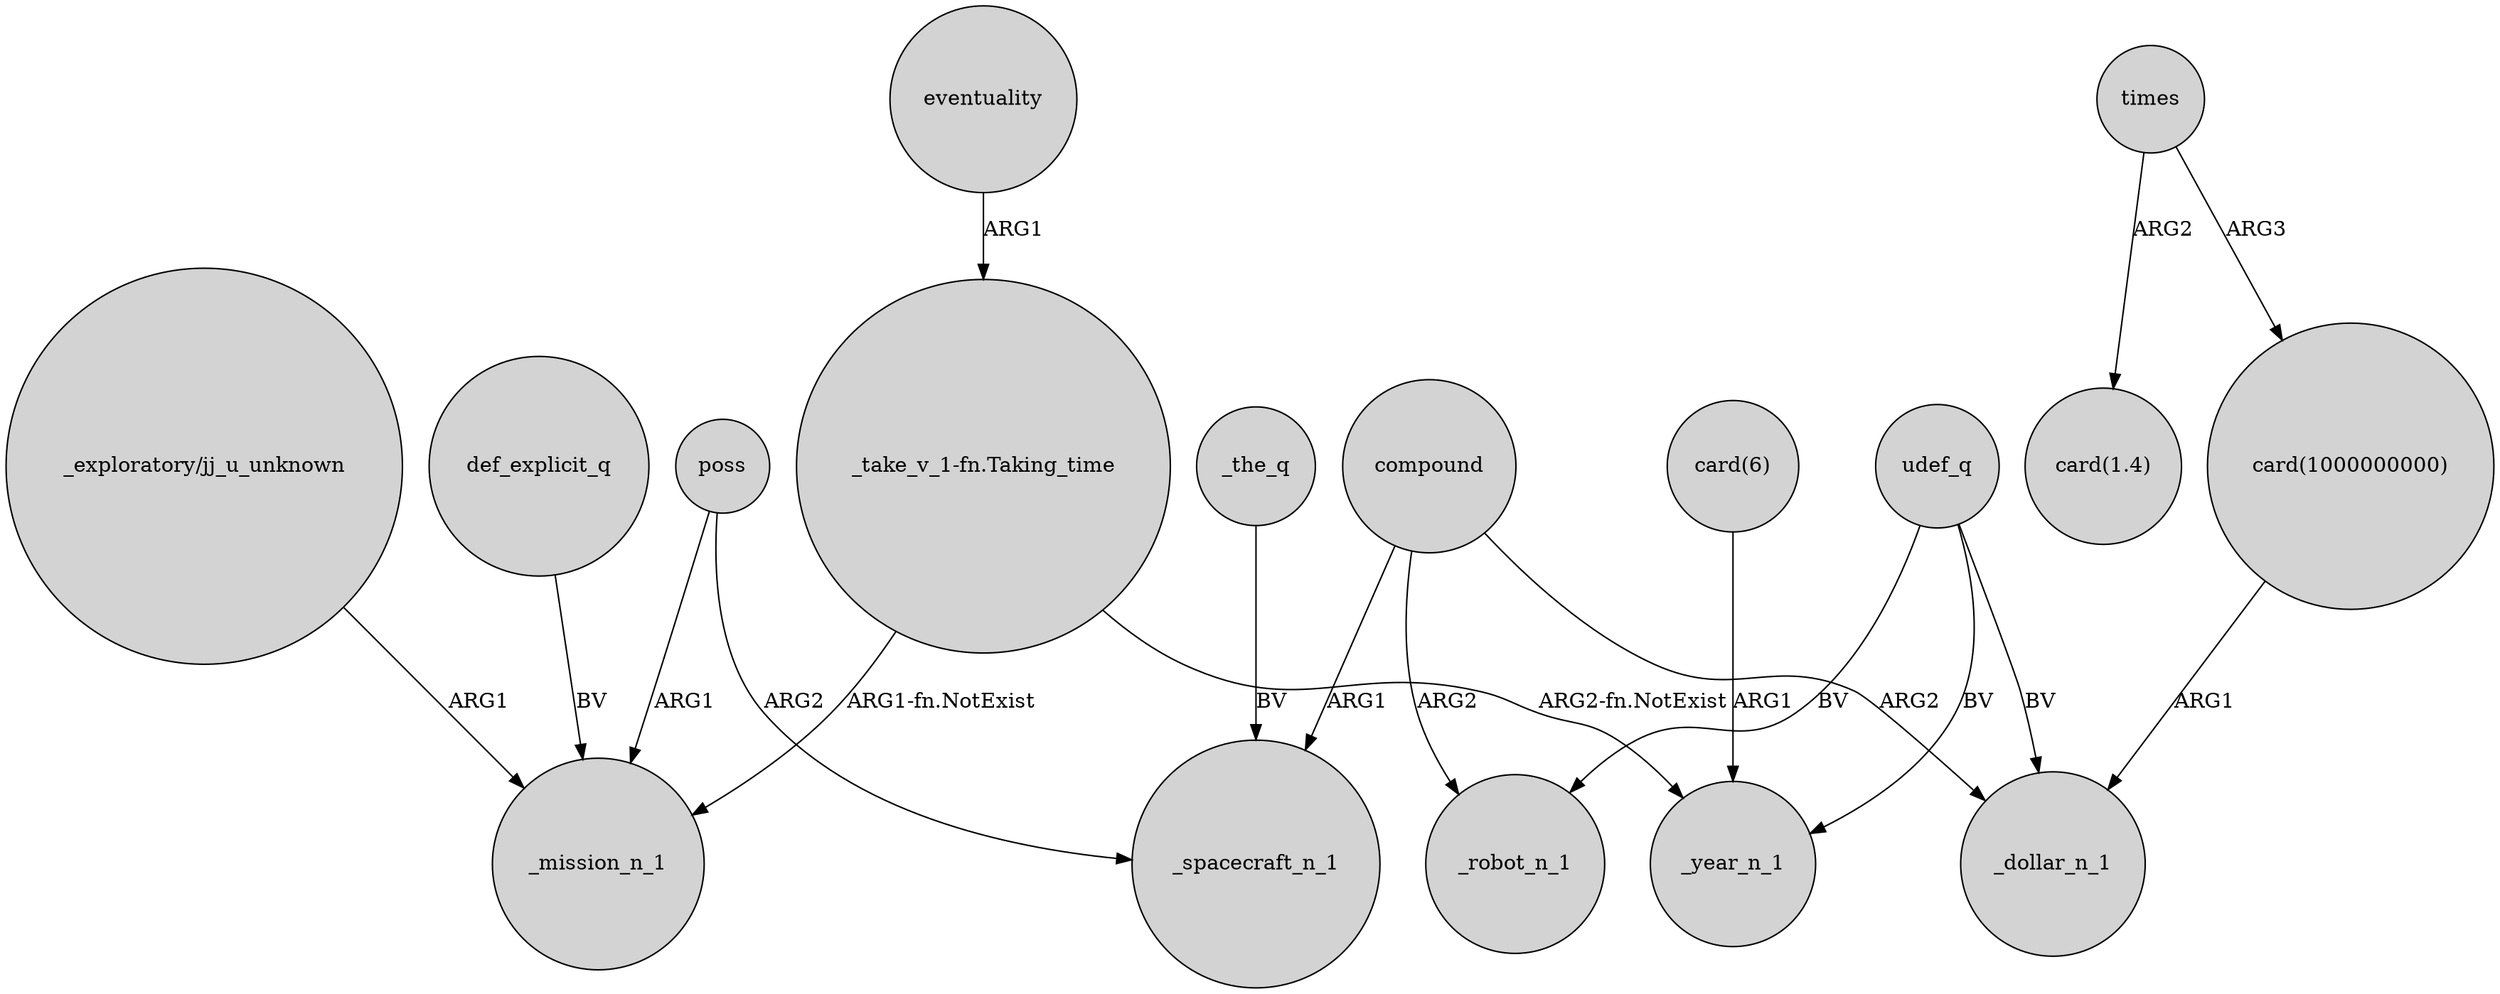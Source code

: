 digraph {
	node [shape=circle style=filled]
	def_explicit_q -> _mission_n_1 [label=BV]
	_the_q -> _spacecraft_n_1 [label=BV]
	udef_q -> _year_n_1 [label=BV]
	udef_q -> _robot_n_1 [label=BV]
	poss -> _mission_n_1 [label=ARG1]
	compound -> _robot_n_1 [label=ARG2]
	poss -> _spacecraft_n_1 [label=ARG2]
	eventuality -> "_take_v_1-fn.Taking_time" [label=ARG1]
	"_exploratory/jj_u_unknown" -> _mission_n_1 [label=ARG1]
	"card(1000000000)" -> _dollar_n_1 [label=ARG1]
	"_take_v_1-fn.Taking_time" -> _year_n_1 [label="ARG2-fn.NotExist"]
	compound -> _dollar_n_1 [label=ARG2]
	"_take_v_1-fn.Taking_time" -> _mission_n_1 [label="ARG1-fn.NotExist"]
	times -> "card(1.4)" [label=ARG2]
	"card(6)" -> _year_n_1 [label=ARG1]
	times -> "card(1000000000)" [label=ARG3]
	compound -> _spacecraft_n_1 [label=ARG1]
	udef_q -> _dollar_n_1 [label=BV]
}
